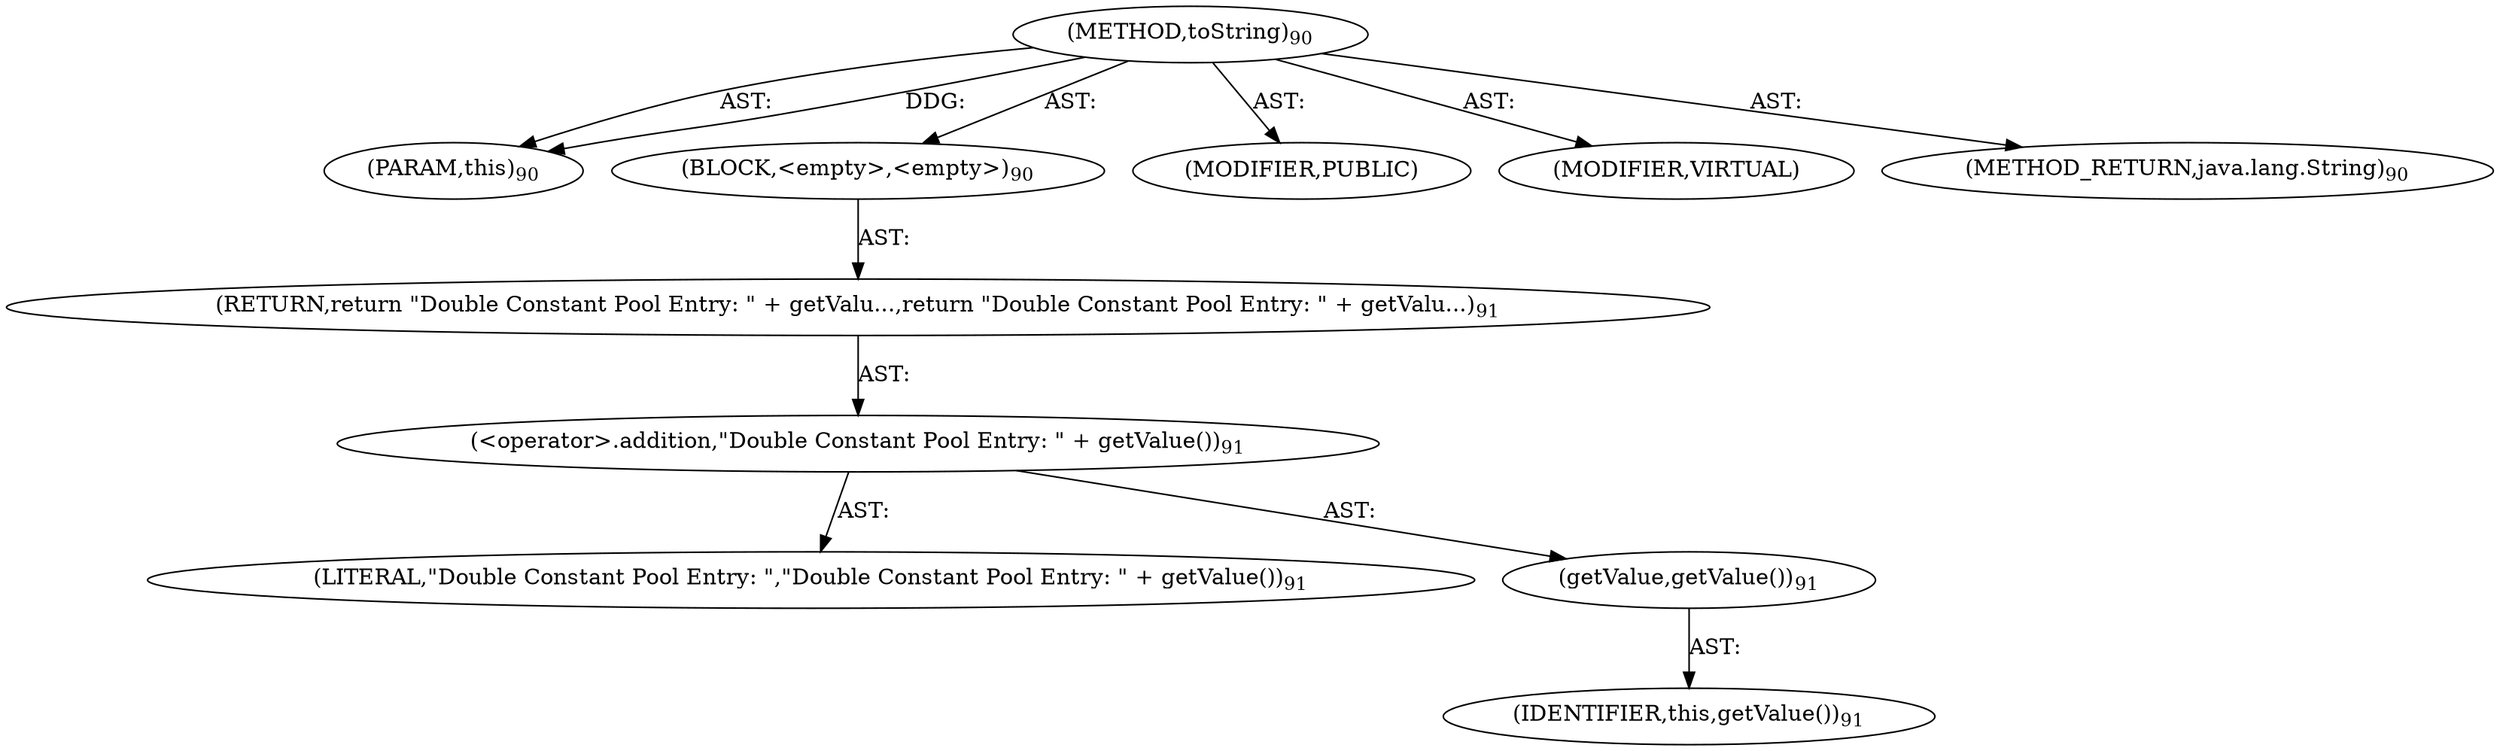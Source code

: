 digraph "toString" {  
"111669149698" [label = <(METHOD,toString)<SUB>90</SUB>> ]
"115964116993" [label = <(PARAM,this)<SUB>90</SUB>> ]
"25769803779" [label = <(BLOCK,&lt;empty&gt;,&lt;empty&gt;)<SUB>90</SUB>> ]
"146028888064" [label = <(RETURN,return &quot;Double Constant Pool Entry: &quot; + getValu...,return &quot;Double Constant Pool Entry: &quot; + getValu...)<SUB>91</SUB>> ]
"30064771078" [label = <(&lt;operator&gt;.addition,&quot;Double Constant Pool Entry: &quot; + getValue())<SUB>91</SUB>> ]
"90194313217" [label = <(LITERAL,&quot;Double Constant Pool Entry: &quot;,&quot;Double Constant Pool Entry: &quot; + getValue())<SUB>91</SUB>> ]
"30064771079" [label = <(getValue,getValue())<SUB>91</SUB>> ]
"68719476737" [label = <(IDENTIFIER,this,getValue())<SUB>91</SUB>> ]
"133143986180" [label = <(MODIFIER,PUBLIC)> ]
"133143986181" [label = <(MODIFIER,VIRTUAL)> ]
"128849018882" [label = <(METHOD_RETURN,java.lang.String)<SUB>90</SUB>> ]
  "111669149698" -> "115964116993"  [ label = "AST: "] 
  "111669149698" -> "25769803779"  [ label = "AST: "] 
  "111669149698" -> "133143986180"  [ label = "AST: "] 
  "111669149698" -> "133143986181"  [ label = "AST: "] 
  "111669149698" -> "128849018882"  [ label = "AST: "] 
  "25769803779" -> "146028888064"  [ label = "AST: "] 
  "146028888064" -> "30064771078"  [ label = "AST: "] 
  "30064771078" -> "90194313217"  [ label = "AST: "] 
  "30064771078" -> "30064771079"  [ label = "AST: "] 
  "30064771079" -> "68719476737"  [ label = "AST: "] 
  "111669149698" -> "115964116993"  [ label = "DDG: "] 
}
